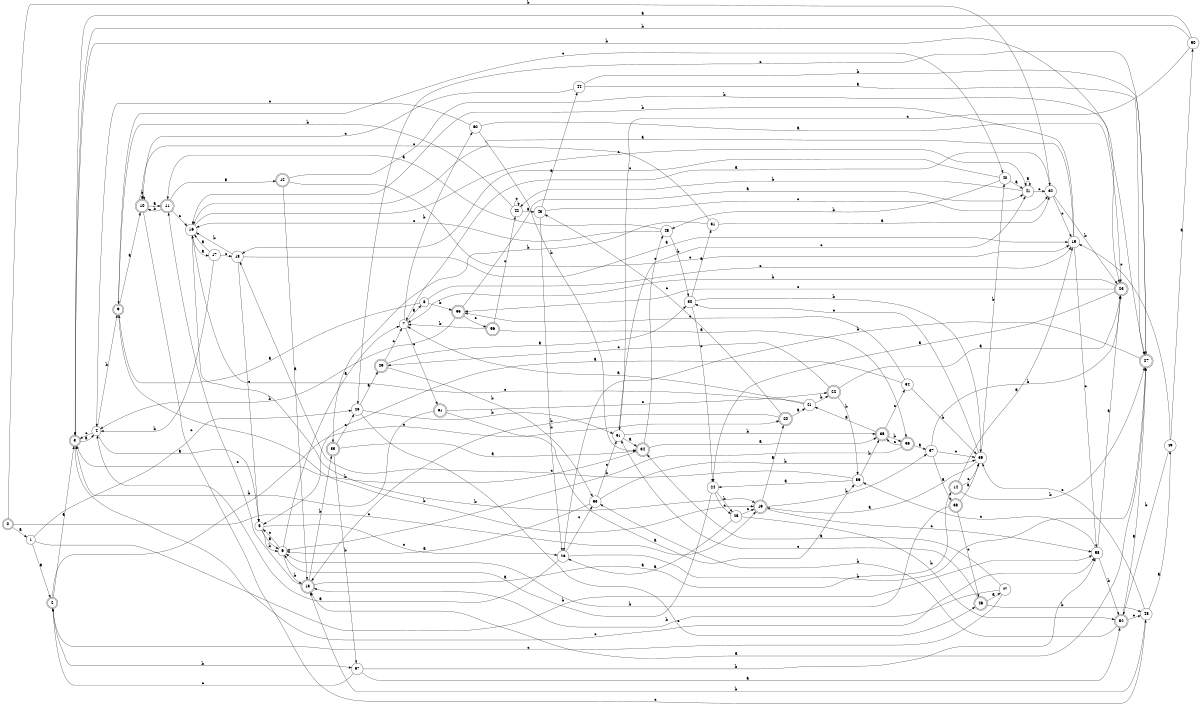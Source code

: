 digraph n50_6 {
__start0 [label="" shape="none"];

rankdir=LR;
size="8,5";

s0 [style="rounded,filled", color="black", fillcolor="white" shape="doublecircle", label="0"];
s1 [style="filled", color="black", fillcolor="white" shape="circle", label="1"];
s2 [style="rounded,filled", color="black", fillcolor="white" shape="doublecircle", label="2"];
s3 [style="rounded,filled", color="black", fillcolor="white" shape="doublecircle", label="3"];
s4 [style="filled", color="black", fillcolor="white" shape="circle", label="4"];
s5 [style="filled", color="black", fillcolor="white" shape="circle", label="5"];
s6 [style="filled", color="black", fillcolor="white" shape="circle", label="6"];
s7 [style="filled", color="black", fillcolor="white" shape="circle", label="7"];
s8 [style="filled", color="black", fillcolor="white" shape="circle", label="8"];
s9 [style="rounded,filled", color="black", fillcolor="white" shape="doublecircle", label="9"];
s10 [style="rounded,filled", color="black", fillcolor="white" shape="doublecircle", label="10"];
s11 [style="rounded,filled", color="black", fillcolor="white" shape="doublecircle", label="11"];
s12 [style="rounded,filled", color="black", fillcolor="white" shape="doublecircle", label="12"];
s13 [style="rounded,filled", color="black", fillcolor="white" shape="doublecircle", label="13"];
s14 [style="rounded,filled", color="black", fillcolor="white" shape="doublecircle", label="14"];
s15 [style="filled", color="black", fillcolor="white" shape="circle", label="15"];
s16 [style="filled", color="black", fillcolor="white" shape="circle", label="16"];
s17 [style="filled", color="black", fillcolor="white" shape="circle", label="17"];
s18 [style="filled", color="black", fillcolor="white" shape="circle", label="18"];
s19 [style="rounded,filled", color="black", fillcolor="white" shape="doublecircle", label="19"];
s20 [style="rounded,filled", color="black", fillcolor="white" shape="doublecircle", label="20"];
s21 [style="filled", color="black", fillcolor="white" shape="circle", label="21"];
s22 [style="rounded,filled", color="black", fillcolor="white" shape="doublecircle", label="22"];
s23 [style="rounded,filled", color="black", fillcolor="white" shape="doublecircle", label="23"];
s24 [style="filled", color="black", fillcolor="white" shape="circle", label="24"];
s25 [style="filled", color="black", fillcolor="white" shape="circle", label="25"];
s26 [style="filled", color="black", fillcolor="white" shape="circle", label="26"];
s27 [style="rounded,filled", color="black", fillcolor="white" shape="doublecircle", label="27"];
s28 [style="filled", color="black", fillcolor="white" shape="circle", label="28"];
s29 [style="rounded,filled", color="black", fillcolor="white" shape="doublecircle", label="29"];
s30 [style="filled", color="black", fillcolor="white" shape="circle", label="30"];
s31 [style="filled", color="black", fillcolor="white" shape="circle", label="31"];
s32 [style="filled", color="black", fillcolor="white" shape="circle", label="32"];
s33 [style="rounded,filled", color="black", fillcolor="white" shape="doublecircle", label="33"];
s34 [style="rounded,filled", color="black", fillcolor="white" shape="doublecircle", label="34"];
s35 [style="rounded,filled", color="black", fillcolor="white" shape="doublecircle", label="35"];
s36 [style="rounded,filled", color="black", fillcolor="white" shape="doublecircle", label="36"];
s37 [style="filled", color="black", fillcolor="white" shape="circle", label="37"];
s38 [style="rounded,filled", color="black", fillcolor="white" shape="doublecircle", label="38"];
s39 [style="filled", color="black", fillcolor="white" shape="circle", label="39"];
s40 [style="filled", color="black", fillcolor="white" shape="circle", label="40"];
s41 [style="filled", color="black", fillcolor="white" shape="circle", label="41"];
s42 [style="filled", color="black", fillcolor="white" shape="circle", label="42"];
s43 [style="filled", color="black", fillcolor="white" shape="circle", label="43"];
s44 [style="filled", color="black", fillcolor="white" shape="circle", label="44"];
s45 [style="filled", color="black", fillcolor="white" shape="circle", label="45"];
s46 [style="rounded,filled", color="black", fillcolor="white" shape="doublecircle", label="46"];
s47 [style="filled", color="black", fillcolor="white" shape="circle", label="47"];
s48 [style="filled", color="black", fillcolor="white" shape="circle", label="48"];
s49 [style="filled", color="black", fillcolor="white" shape="circle", label="49"];
s50 [style="filled", color="black", fillcolor="white" shape="circle", label="50"];
s51 [style="filled", color="black", fillcolor="white" shape="circle", label="51"];
s52 [style="rounded,filled", color="black", fillcolor="white" shape="doublecircle", label="52"];
s53 [style="filled", color="black", fillcolor="white" shape="circle", label="53"];
s54 [style="filled", color="black", fillcolor="white" shape="circle", label="54"];
s55 [style="rounded,filled", color="black", fillcolor="white" shape="doublecircle", label="55"];
s56 [style="rounded,filled", color="black", fillcolor="white" shape="doublecircle", label="56"];
s57 [style="filled", color="black", fillcolor="white" shape="circle", label="57"];
s58 [style="filled", color="black", fillcolor="white" shape="circle", label="58"];
s59 [style="filled", color="black", fillcolor="white" shape="circle", label="59"];
s60 [style="filled", color="black", fillcolor="white" shape="circle", label="60"];
s61 [style="rounded,filled", color="black", fillcolor="white" shape="doublecircle", label="61"];
s0 -> s1 [label="a"];
s0 -> s32 [label="b"];
s0 -> s19 [label="c"];
s1 -> s2 [label="a"];
s1 -> s58 [label="b"];
s1 -> s28 [label="c"];
s2 -> s3 [label="a"];
s2 -> s57 [label="b"];
s2 -> s20 [label="c"];
s3 -> s4 [label="a"];
s3 -> s23 [label="b"];
s3 -> s58 [label="c"];
s4 -> s5 [label="a"];
s4 -> s9 [label="b"];
s4 -> s3 [label="c"];
s5 -> s6 [label="a"];
s5 -> s6 [label="b"];
s5 -> s26 [label="c"];
s6 -> s7 [label="a"];
s6 -> s13 [label="b"];
s6 -> s5 [label="c"];
s7 -> s8 [label="a"];
s7 -> s60 [label="b"];
s7 -> s61 [label="c"];
s8 -> s9 [label="a"];
s8 -> s55 [label="b"];
s8 -> s15 [label="c"];
s9 -> s10 [label="a"];
s9 -> s19 [label="b"];
s9 -> s40 [label="c"];
s10 -> s11 [label="a"];
s10 -> s10 [label="b"];
s10 -> s48 [label="c"];
s11 -> s12 [label="a"];
s11 -> s10 [label="b"];
s11 -> s16 [label="c"];
s12 -> s13 [label="a"];
s12 -> s27 [label="b"];
s12 -> s15 [label="c"];
s13 -> s14 [label="a"];
s13 -> s33 [label="b"];
s13 -> s11 [label="c"];
s14 -> s15 [label="a"];
s14 -> s27 [label="b"];
s14 -> s39 [label="c"];
s15 -> s16 [label="a"];
s15 -> s16 [label="b"];
s15 -> s58 [label="c"];
s16 -> s17 [label="a"];
s16 -> s19 [label="b"];
s16 -> s41 [label="c"];
s17 -> s16 [label="a"];
s17 -> s4 [label="b"];
s17 -> s18 [label="c"];
s18 -> s15 [label="a"];
s18 -> s16 [label="b"];
s18 -> s5 [label="c"];
s19 -> s20 [label="a"];
s19 -> s37 [label="b"];
s19 -> s58 [label="c"];
s20 -> s21 [label="a"];
s20 -> s13 [label="b"];
s20 -> s43 [label="c"];
s21 -> s7 [label="a"];
s21 -> s22 [label="b"];
s21 -> s16 [label="c"];
s22 -> s23 [label="a"];
s22 -> s59 [label="b"];
s22 -> s29 [label="c"];
s23 -> s24 [label="a"];
s23 -> s7 [label="b"];
s23 -> s55 [label="c"];
s24 -> s6 [label="a"];
s24 -> s25 [label="b"];
s24 -> s25 [label="c"];
s25 -> s26 [label="a"];
s25 -> s52 [label="b"];
s25 -> s19 [label="c"];
s26 -> s4 [label="a"];
s26 -> s27 [label="b"];
s26 -> s53 [label="c"];
s27 -> s13 [label="a"];
s27 -> s26 [label="b"];
s27 -> s28 [label="c"];
s28 -> s29 [label="a"];
s28 -> s51 [label="b"];
s28 -> s46 [label="c"];
s29 -> s30 [label="a"];
s29 -> s53 [label="b"];
s29 -> s7 [label="c"];
s30 -> s31 [label="a"];
s30 -> s39 [label="b"];
s30 -> s24 [label="c"];
s31 -> s32 [label="a"];
s31 -> s33 [label="b"];
s31 -> s10 [label="c"];
s32 -> s7 [label="a"];
s32 -> s23 [label="b"];
s32 -> s15 [label="c"];
s33 -> s34 [label="a"];
s33 -> s57 [label="b"];
s33 -> s28 [label="c"];
s34 -> s35 [label="a"];
s34 -> s3 [label="b"];
s34 -> s45 [label="c"];
s35 -> s21 [label="a"];
s35 -> s36 [label="b"];
s35 -> s54 [label="c"];
s36 -> s37 [label="a"];
s36 -> s6 [label="b"];
s36 -> s35 [label="c"];
s37 -> s38 [label="a"];
s37 -> s23 [label="b"];
s37 -> s39 [label="c"];
s38 -> s39 [label="a"];
s38 -> s6 [label="b"];
s38 -> s46 [label="c"];
s39 -> s19 [label="a"];
s39 -> s40 [label="b"];
s39 -> s30 [label="c"];
s40 -> s41 [label="a"];
s40 -> s45 [label="b"];
s40 -> s18 [label="c"];
s41 -> s41 [label="a"];
s41 -> s42 [label="b"];
s41 -> s32 [label="c"];
s42 -> s43 [label="a"];
s42 -> s9 [label="b"];
s42 -> s42 [label="c"];
s43 -> s44 [label="a"];
s43 -> s26 [label="b"];
s43 -> s32 [label="c"];
s44 -> s27 [label="a"];
s44 -> s27 [label="b"];
s44 -> s10 [label="c"];
s45 -> s11 [label="a"];
s45 -> s30 [label="b"];
s45 -> s16 [label="c"];
s46 -> s47 [label="a"];
s46 -> s48 [label="b"];
s46 -> s51 [label="c"];
s47 -> s34 [label="a"];
s47 -> s13 [label="b"];
s47 -> s2 [label="c"];
s48 -> s49 [label="a"];
s48 -> s13 [label="b"];
s48 -> s39 [label="c"];
s49 -> s50 [label="a"];
s49 -> s52 [label="b"];
s49 -> s15 [label="c"];
s50 -> s3 [label="a"];
s50 -> s3 [label="b"];
s50 -> s51 [label="c"];
s51 -> s34 [label="a"];
s51 -> s35 [label="b"];
s51 -> s41 [label="c"];
s52 -> s27 [label="a"];
s52 -> s53 [label="b"];
s52 -> s48 [label="c"];
s53 -> s6 [label="a"];
s53 -> s39 [label="b"];
s53 -> s51 [label="c"];
s54 -> s5 [label="a"];
s54 -> s39 [label="b"];
s54 -> s55 [label="c"];
s55 -> s41 [label="a"];
s55 -> s4 [label="b"];
s55 -> s56 [label="c"];
s56 -> s36 [label="a"];
s56 -> s7 [label="b"];
s56 -> s42 [label="c"];
s57 -> s52 [label="a"];
s57 -> s58 [label="b"];
s57 -> s2 [label="c"];
s58 -> s23 [label="a"];
s58 -> s52 [label="b"];
s58 -> s59 [label="c"];
s59 -> s24 [label="a"];
s59 -> s35 [label="b"];
s59 -> s18 [label="c"];
s60 -> s23 [label="a"];
s60 -> s34 [label="b"];
s60 -> s4 [label="c"];
s61 -> s59 [label="a"];
s61 -> s3 [label="b"];
s61 -> s22 [label="c"];

}